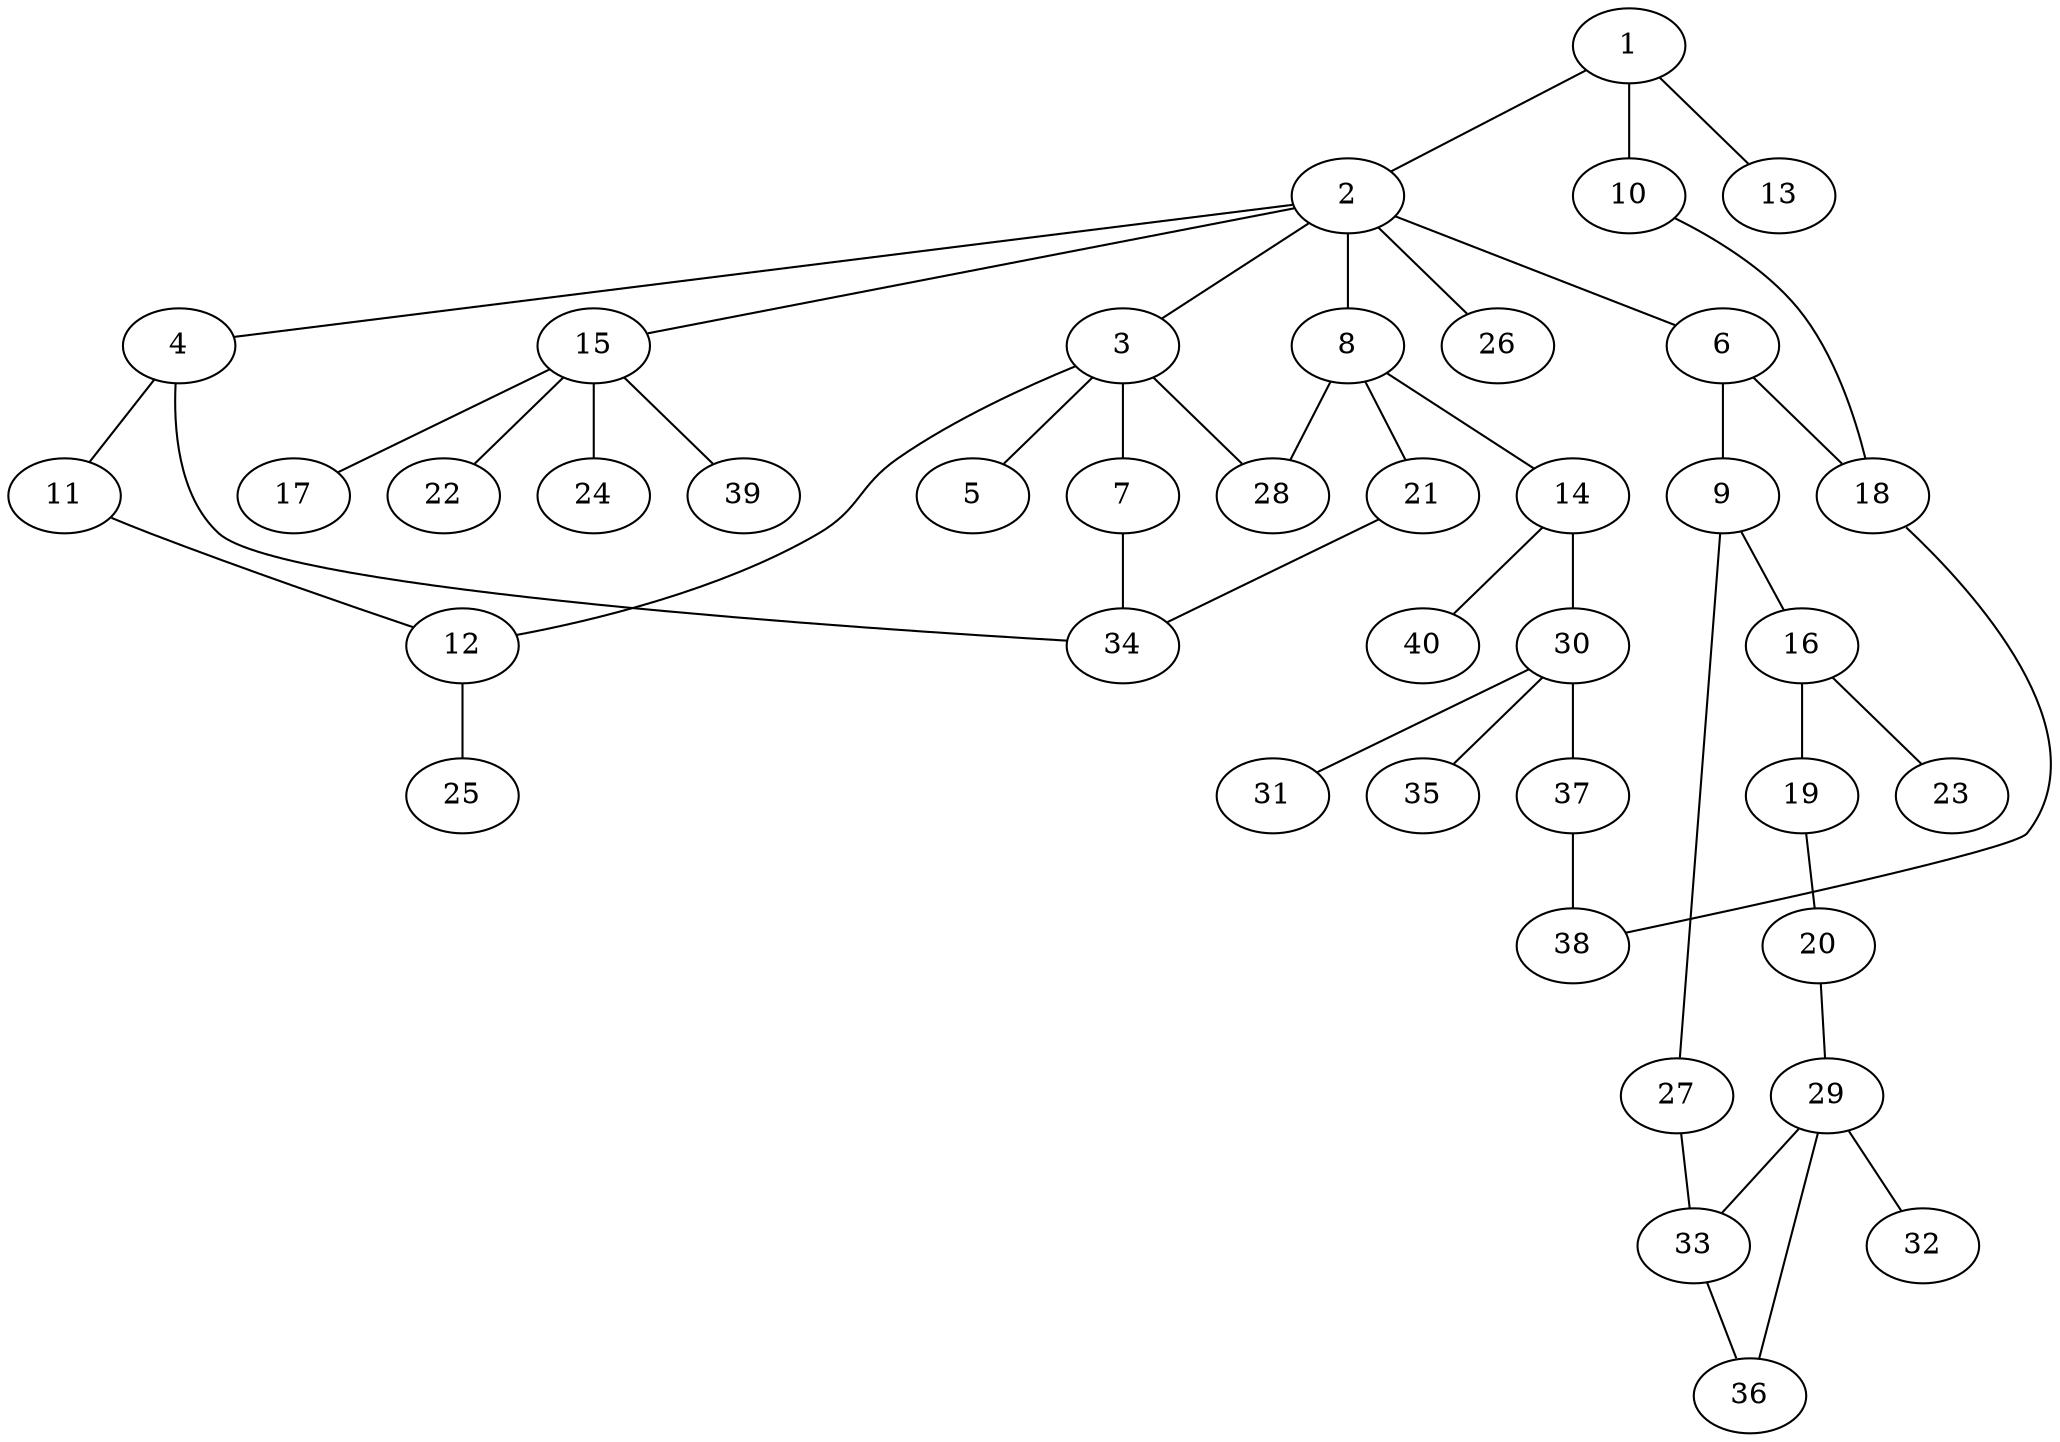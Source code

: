 graph graphname {1--2
1--10
1--13
2--3
2--4
2--6
2--8
2--15
2--26
3--5
3--7
3--12
3--28
4--11
4--34
6--9
6--18
7--34
8--14
8--21
8--28
9--16
9--27
10--18
11--12
12--25
14--30
14--40
15--17
15--22
15--24
15--39
16--19
16--23
18--38
19--20
20--29
21--34
27--33
29--32
29--33
29--36
30--31
30--35
30--37
33--36
37--38
}